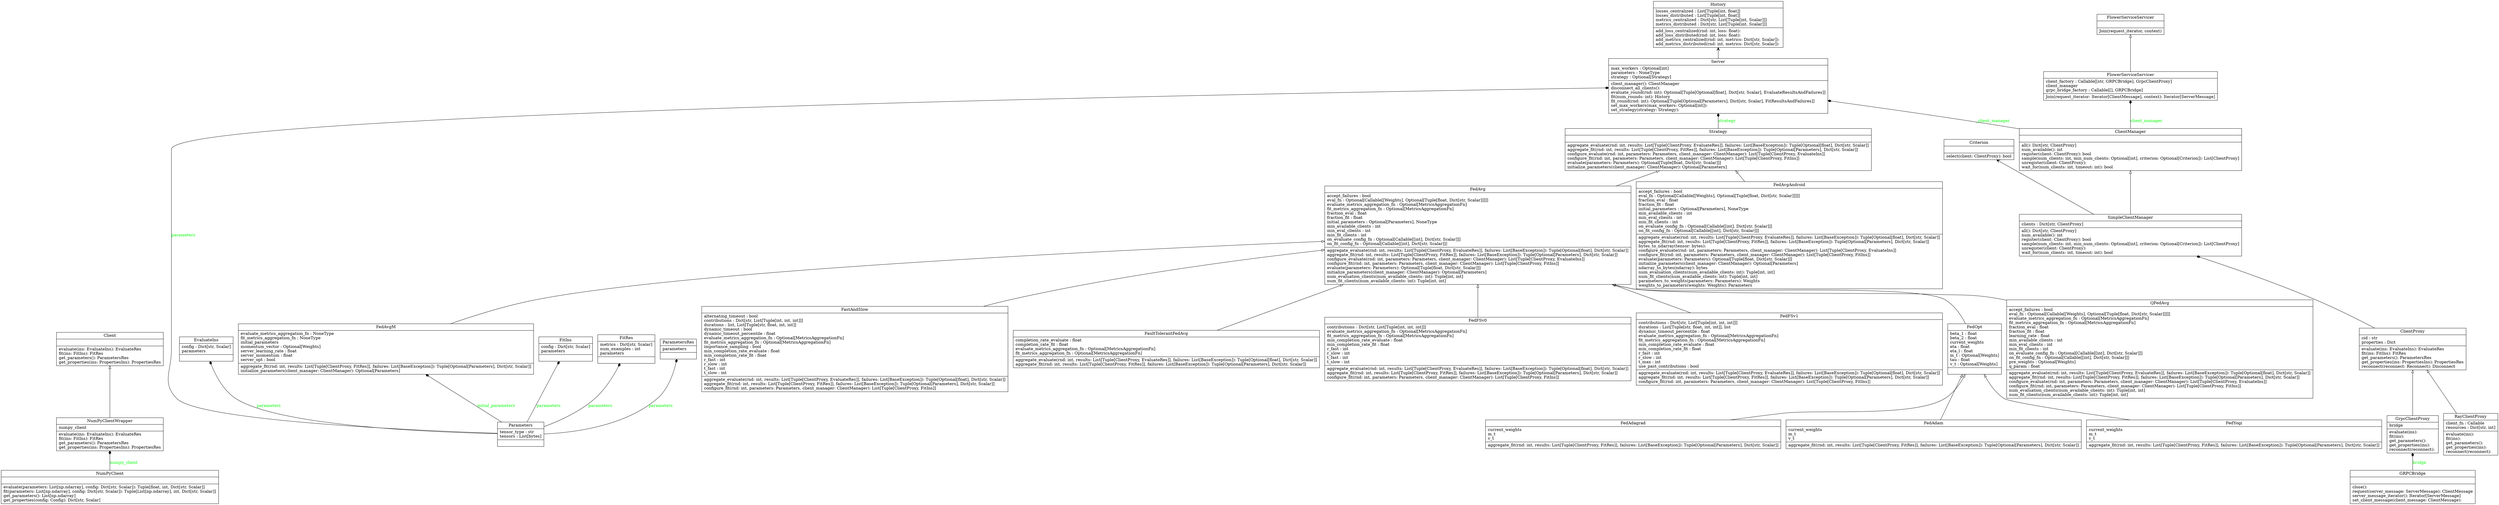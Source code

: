 digraph "classes" {
rankdir=BT
charset="utf-8"
"flwr.client.client.Client" [color="black", fontcolor="black", label="{Client|\l|evaluate(ins: EvaluateIns): EvaluateRes\lfit(ins: FitIns): FitRes\lget_parameters(): ParametersRes\lget_properties(ins: PropertiesIns): PropertiesRes\l}", shape="record", style="solid"];
"flwr.server.client_manager.ClientManager" [color="black", fontcolor="black", label="{ClientManager|\l|all(): Dict[str, ClientProxy]\lnum_available(): int\lregister(client: ClientProxy): bool\lsample(num_clients: int, min_num_clients: Optional[int], criterion: Optional[Criterion]): List[ClientProxy]\lunregister(client: ClientProxy): \lwait_for(num_clients: int, timeout: int): bool\l}", shape="record", style="solid"];
"flwr.server.client_proxy.ClientProxy" [color="black", fontcolor="black", label="{ClientProxy|cid : str\lproperties : Dict\l|evaluate(ins: EvaluateIns): EvaluateRes\lfit(ins: FitIns): FitRes\lget_parameters(): ParametersRes\lget_properties(ins: PropertiesIns): PropertiesRes\lreconnect(reconnect: Reconnect): Disconnect\l}", shape="record", style="solid"];
//"flwr.common.typing.Code" [color="black", fontcolor="black", label="{Code|name\l|}", shape="record", style="solid"];
"flwr.server.criterion.Criterion" [color="black", fontcolor="black", label="{Criterion|\l|select(client: ClientProxy): bool\l}", shape="record", style="solid"];
//"flwr.common.logger.CustomHTTPHandler" [color="black", fontcolor="black", label="{CustomHTTPHandler|identifier : str\l|mapLogRecord(record: LogRecord): Dict[str, Any]\l}", shape="record", style="solid"];
//"flwr.common.typing.Disconnect" [color="black", fontcolor="black", label="{Disconnect|reason : str\l|}", shape="record", style="solid"];
"flwr.common.typing.EvaluateIns" [color="black", fontcolor="black", label="{EvaluateIns|config : Dict[str, Scalar]\lparameters\l|}", shape="record", style="solid"];
//"flwr.common.typing.EvaluateRes" [color="black", fontcolor="black", label="{EvaluateRes|loss : float\lmetrics : Dict[str, Scalar]\lnum_examples : int\l|}", shape="record", style="solid"];
//"flwr.server.server_test.FailingClient" [color="black", fontcolor="black", label="{FailingClient|\l|evaluate(ins: EvaluateIns): EvaluateRes\lfit(ins: FitIns): FitRes\lget_parameters(): ParametersRes\lget_properties(ins: PropertiesIns): PropertiesRes\lreconnect(reconnect: Reconnect): Disconnect\l}", shape="record", style="solid"];
"flwr.server.strategy.fast_and_slow.FastAndSlow" [color="black", fontcolor="black", label="{FastAndSlow|alternating_timeout : bool\lcontributions : Dict[str, List[Tuple[int, int, int]]]\ldurations : list, List[Tuple[str, float, int, int]]\ldynamic_timeout : bool\ldynamic_timeout_percentile : float\levaluate_metrics_aggregation_fn : Optional[MetricsAggregationFn]\lfit_metrics_aggregation_fn : Optional[MetricsAggregationFn]\limportance_sampling : bool\lmin_completion_rate_evaluate : float\lmin_completion_rate_fit : float\lr_fast : int\lr_slow : int\lt_fast : int\lt_slow : int\l|aggregate_evaluate(rnd: int, results: List[Tuple[ClientProxy, EvaluateRes]], failures: List[BaseException]): Tuple[Optional[float], Dict[str, Scalar]]\laggregate_fit(rnd: int, results: List[Tuple[ClientProxy, FitRes]], failures: List[BaseException]): Tuple[Optional[Parameters], Dict[str, Scalar]]\lconfigure_fit(rnd: int, parameters: Parameters, client_manager: ClientManager): List[Tuple[ClientProxy, FitIns]]\l}", shape="record", style="solid"];
//"flwr.server.strategy.fast_and_slow_test.FastAndSlowTestCase" [color="black", fontcolor="black", label="{FastAndSlowTestCase|\l|test_fast_round(): \ltest_next_timeout_below_max(): \l}", shape="record", style="solid"];
"flwr.server.strategy.fault_tolerant_fedavg.FaultTolerantFedAvg" [color="black", fontcolor="black", label="{FaultTolerantFedAvg|completion_rate_evaluate : float\lcompletion_rate_fit : float\levaluate_metrics_aggregation_fn : Optional[MetricsAggregationFn]\lfit_metrics_aggregation_fn : Optional[MetricsAggregationFn]\l|aggregate_evaluate(rnd: int, results: List[Tuple[ClientProxy, EvaluateRes]], failures: List[BaseException]): Tuple[Optional[float], Dict[str, Scalar]]\laggregate_fit(rnd: int, results: List[Tuple[ClientProxy, FitRes]], failures: List[BaseException]): Tuple[Optional[Parameters], Dict[str, Scalar]]\l}", shape="record", style="solid"];
"flwr.server.strategy.fedadagrad.FedAdagrad" [color="black", fontcolor="black", label="{FedAdagrad|current_weights\lm_t\lv_t\l|aggregate_fit(rnd: int, results: List[Tuple[ClientProxy, FitRes]], failures: List[BaseException]): Tuple[Optional[Parameters], Dict[str, Scalar]]\l}", shape="record", style="solid"];
"flwr.server.strategy.fedadam.FedAdam" [color="black", fontcolor="black", label="{FedAdam|current_weights\lm_t\lv_t\l|aggregate_fit(rnd: int, results: List[Tuple[ClientProxy, FitRes]], failures: List[BaseException]): Tuple[Optional[Parameters], Dict[str, Scalar]]\l}", shape="record", style="solid"];
"flwr.server.strategy.fedavg.FedAvg" [color="black", fontcolor="black", label="{FedAvg|accept_failures : bool\leval_fn : Optional[Callable[[Weights], Optional[Tuple[float, Dict[str, Scalar]]]]]\levaluate_metrics_aggregation_fn : Optional[MetricsAggregationFn]\lfit_metrics_aggregation_fn : Optional[MetricsAggregationFn]\lfraction_eval : float\lfraction_fit : float\linitial_parameters : Optional[Parameters], NoneType\lmin_available_clients : int\lmin_eval_clients : int\lmin_fit_clients : int\lon_evaluate_config_fn : Optional[Callable[[int], Dict[str, Scalar]]]\lon_fit_config_fn : Optional[Callable[[int], Dict[str, Scalar]]]\l|aggregate_evaluate(rnd: int, results: List[Tuple[ClientProxy, EvaluateRes]], failures: List[BaseException]): Tuple[Optional[float], Dict[str, Scalar]]\laggregate_fit(rnd: int, results: List[Tuple[ClientProxy, FitRes]], failures: List[BaseException]): Tuple[Optional[Parameters], Dict[str, Scalar]]\lconfigure_evaluate(rnd: int, parameters: Parameters, client_manager: ClientManager): List[Tuple[ClientProxy, EvaluateIns]]\lconfigure_fit(rnd: int, parameters: Parameters, client_manager: ClientManager): List[Tuple[ClientProxy, FitIns]]\levaluate(parameters: Parameters): Optional[Tuple[float, Dict[str, Scalar]]]\linitialize_parameters(client_manager: ClientManager): Optional[Parameters]\lnum_evaluation_clients(num_available_clients: int): Tuple[int, int]\lnum_fit_clients(num_available_clients: int): Tuple[int, int]\l}", shape="record", style="solid"];
"flwr.server.strategy.fedavg_android.FedAvgAndroid" [color="black", fontcolor="black", label="{FedAvgAndroid|accept_failures : bool\leval_fn : Optional[Callable[[Weights], Optional[Tuple[float, Dict[str, Scalar]]]]]\lfraction_eval : float\lfraction_fit : float\linitial_parameters : Optional[Parameters], NoneType\lmin_available_clients : int\lmin_eval_clients : int\lmin_fit_clients : int\lon_evaluate_config_fn : Optional[Callable[[int], Dict[str, Scalar]]]\lon_fit_config_fn : Optional[Callable[[int], Dict[str, Scalar]]]\l|aggregate_evaluate(rnd: int, results: List[Tuple[ClientProxy, EvaluateRes]], failures: List[BaseException]): Tuple[Optional[float], Dict[str, Scalar]]\laggregate_fit(rnd: int, results: List[Tuple[ClientProxy, FitRes]], failures: List[BaseException]): Tuple[Optional[Parameters], Dict[str, Scalar]]\lbytes_to_ndarray(tensor: bytes): \lconfigure_evaluate(rnd: int, parameters: Parameters, client_manager: ClientManager): List[Tuple[ClientProxy, EvaluateIns]]\lconfigure_fit(rnd: int, parameters: Parameters, client_manager: ClientManager): List[Tuple[ClientProxy, FitIns]]\levaluate(parameters: Parameters): Optional[Tuple[float, Dict[str, Scalar]]]\linitialize_parameters(client_manager: ClientManager): Optional[Parameters]\lndarray_to_bytes(ndarray): bytes\lnum_evaluation_clients(num_available_clients: int): Tuple[int, int]\lnum_fit_clients(num_available_clients: int): Tuple[int, int]\lparameters_to_weights(parameters: Parameters): Weights\lweights_to_parameters(weights: Weights): Parameters\l}", shape="record", style="solid"];
"flwr.server.strategy.fedavgm.FedAvgM" [color="black", fontcolor="black", label="{FedAvgM|evaluate_metrics_aggregation_fn : NoneType\lfit_metrics_aggregation_fn : NoneType\linitial_parameters\lmomentum_vector : Optional[Weights]\lserver_learning_rate : float\lserver_momentum : float\lserver_opt : bool\l|aggregate_fit(rnd: int, results: List[Tuple[ClientProxy, FitRes]], failures: List[BaseException]): Tuple[Optional[Parameters], Dict[str, Scalar]]\linitialize_parameters(client_manager: ClientManager): Optional[Parameters]\l}", shape="record", style="solid"];
"flwr.server.strategy.fedfs_v0.FedFSv0" [color="black", fontcolor="black", label="{FedFSv0|contributions : Dict[str, List[Tuple[int, int, int]]]\levaluate_metrics_aggregation_fn : Optional[MetricsAggregationFn]\lfit_metrics_aggregation_fn : Optional[MetricsAggregationFn]\lmin_completion_rate_evaluate : float\lmin_completion_rate_fit : float\lr_fast : int\lr_slow : int\lt_fast : int\lt_slow : int\l|aggregate_evaluate(rnd: int, results: List[Tuple[ClientProxy, EvaluateRes]], failures: List[BaseException]): Tuple[Optional[float], Dict[str, Scalar]]\laggregate_fit(rnd: int, results: List[Tuple[ClientProxy, FitRes]], failures: List[BaseException]): Tuple[Optional[Parameters], Dict[str, Scalar]]\lconfigure_fit(rnd: int, parameters: Parameters, client_manager: ClientManager): List[Tuple[ClientProxy, FitIns]]\l}", shape="record", style="solid"];
"flwr.server.strategy.fedfs_v1.FedFSv1" [color="black", fontcolor="black", label="{FedFSv1|contributions : Dict[str, List[Tuple[int, int, int]]]\ldurations : List[Tuple[str, float, int, int]], list\ldynamic_timeout_percentile : float\levaluate_metrics_aggregation_fn : Optional[MetricsAggregationFn]\lfit_metrics_aggregation_fn : Optional[MetricsAggregationFn]\lmin_completion_rate_evaluate : float\lmin_completion_rate_fit : float\lr_fast : int\lr_slow : int\lt_max : int\luse_past_contributions : bool\l|aggregate_evaluate(rnd: int, results: List[Tuple[ClientProxy, EvaluateRes]], failures: List[BaseException]): Tuple[Optional[float], Dict[str, Scalar]]\laggregate_fit(rnd: int, results: List[Tuple[ClientProxy, FitRes]], failures: List[BaseException]): Tuple[Optional[Parameters], Dict[str, Scalar]]\lconfigure_fit(rnd: int, parameters: Parameters, client_manager: ClientManager): List[Tuple[ClientProxy, FitIns]]\l}", shape="record", style="solid"];
"flwr.server.strategy.fedopt.FedOpt" [color="black", fontcolor="black", label="{FedOpt|beta_1 : float\lbeta_2 : float\lcurrent_weights\leta : float\leta_l : float\lm_t : Optional[Weights]\ltau : float\lv_t : Optional[Weights]\l|}", shape="record", style="solid"];
"flwr.server.strategy.fedyogi.FedYogi" [color="black", fontcolor="black", label="{FedYogi|current_weights\lm_t\lv_t\l|aggregate_fit(rnd: int, results: List[Tuple[ClientProxy, FitRes]], failures: List[BaseException]): Tuple[Optional[Parameters], Dict[str, Scalar]]\l}", shape="record", style="solid"];
"flwr.common.typing.FitIns" [color="black", fontcolor="black", label="{FitIns|config : Dict[str, Scalar]\lparameters\l|}", shape="record", style="solid"];
"flwr.common.typing.FitRes" [color="black", fontcolor="black", label="{FitRes|metrics : Dict[str, Scalar]\lnum_examples : int\lparameters\l|}", shape="record", style="solid"];
//"flwr.client.grpc_client.message_handler_test.FlowerClientWithProps" [color="black", fontcolor="black", label="{FlowerClientWithProps|\l|evaluate(ins: EvaluateIns): EvaluateRes\lfit(ins: FitIns): FitRes\lget_parameters(): ParametersRes\lget_properties(ins: PropertiesIns): PropertiesRes\l}", shape="record", style="solid"];
//"flwr.client.grpc_client.message_handler_test.FlowerClientWithoutProps" [color="black", fontcolor="black", label="{FlowerClientWithoutProps|\l|evaluate(ins: EvaluateIns): EvaluateRes\lfit(ins: FitIns): FitRes\lget_parameters(): ParametersRes\l}", shape="record", style="solid"];
//"flwr.proto.transport_pb2_grpc.FlowerService" [color="black", fontcolor="black", label="{FlowerService|\l|Join(request_iterator, target, options, channel_credentials, call_credentials, insecure, compression, wait_for_ready, timeout, metadata)\l}", shape="record", style="solid"];
"flwr.server.grpc_server.flower_service_servicer.FlowerServiceServicer" [color="black", fontcolor="black", label="{FlowerServiceServicer|client_factory : Callable[[str, GRPCBridge], GrpcClientProxy]\lclient_manager\lgrpc_bridge_factory : Callable[[], GRPCBridge]\l|Join(request_iterator: Iterator[ClientMessage], context): Iterator[ServerMessage]\l}", shape="record", style="solid"];
"flwr.proto.transport_pb2_grpc.FlowerServiceServicer" [color="black", fontcolor="black", label="{FlowerServiceServicer|\l|Join(request_iterator, context)\l}", shape="record", style="solid"];
//"flwr.server.grpc_server.flower_service_servicer_test.FlowerServiceServicerTestCase" [color="black", fontcolor="black", label="{FlowerServiceServicerTestCase|client_factory_mock : MagicMock\lclient_manager_mock : MagicMock\lclient_messages\lclient_messages_iterator\lcontext_mock : MagicMock\lgrpc_bridge_factory_mock : MagicMock\lgrpc_bridge_mock : MagicMock\lgrpc_client_proxy_mock : MagicMock\lserver_messages\lserver_messages_iterator\l|setUp(): \ltest_join(): \ltest_register_client(): \l}", shape="record", style="solid"];
//"flwr.proto.transport_pb2_grpc.FlowerServiceStub" [color="black", fontcolor="black", label="{FlowerServiceStub|Join\l|}", shape="record", style="solid"];
"flwr.server.grpc_server.grpc_bridge.GRPCBridge" [color="black", fontcolor="black", label="{GRPCBridge|\l|close(): \lrequest(server_message: ServerMessage): ClientMessage\lserver_message_iterator(): Iterator[ServerMessage]\lset_client_message(client_message: ClientMessage): \l}", shape="record", style="solid"];
//"flwr.server.grpc_server.grpc_bridge.GRPCBridgeClosed" [color="black", fontcolor="red", label="{GRPCBridgeClosed|\l|}", shape="record", style="solid"];
"flwr.server.grpc_server.grpc_client_proxy.GrpcClientProxy" [color="black", fontcolor="black", label="{GrpcClientProxy|bridge\l|evaluate(ins): \lfit(ins): \lget_parameters(): \lget_properties(ins): \lreconnect(reconnect): \l}", shape="record", style="solid"];
//"flwr.server.grpc_server.grpc_client_proxy_test.GrpcClientProxyTestCase" [color="black", fontcolor="black", label="{GrpcClientProxyTestCase|bridge_mock : MagicMock\lbridge_mock_get_proprieties : MagicMock\l|setUp(): \ltest_evaluate(): \ltest_fit(): \ltest_get_parameters(): \ltest_get_properties(): \l}", shape="record", style="solid"];
"flwr.server.history.History" [color="black", fontcolor="black", label="{History|losses_centralized : List[Tuple[int, float]]\llosses_distributed : List[Tuple[int, float]]\lmetrics_centralized : Dict[str, List[Tuple[int, Scalar]]]\lmetrics_distributed : Dict[str, List[Tuple[int, Scalar]]]\l|add_loss_centralized(rnd: int, loss: float): \ladd_loss_distributed(rnd: int, loss: float): \ladd_metrics_centralized(rnd: int, metrics: Dict[str, Scalar]): \ladd_metrics_distributed(rnd: int, metrics: Dict[str, Scalar]): \l}", shape="record", style="solid"];
//"flwr.dataset.utils.common_test.ImageClassificationPartitionedTestCase" [color="black", fontcolor="black", label="{ImageClassificationPartitionedTestCase|ds : tuple\lnum_classes : int\lnum_samples : int\lnum_samples_per_class : int\l|setUp(): \ltest_assert_identity(): \ltest_combine_partitions(): \ltest_create_lda_partitions_alpha_near_zero(): \ltest_create_lda_partitions_elements(): \ltest_create_lda_partitions_elements_list_concentration(): \ltest_create_lda_partitions_elements_wrong_list_concentration(): \ltest_create_lda_partitions_imbalanced(): \ltest_create_lda_partitions_imbalanced_not_set(): \ltest_create_lda_partitions_large_alpha(): \ltest_create_lda_partitions_with_inf_alpha(): \ltest_exclude_classes_and_normalize(): \ltest_exclude_classes_and_normalize_positive_eps(): \ltest_exclude_classes_and_normalize_verify_dist_positive(): \ltest_exclude_classes_and_normalize_verify_dist_sum_one(): \ltest_exclude_classes_and_normalize_verify_distribution_and_exclude_dims(): \ltest_get_partitions_distributions(): \ltest_partition(): \ltest_sample_without_replacement(): \ltest_sample_without_replacement_large_sample(): \ltest_sample_without_replacement_updating_empty_list(): \ltest_shuffle(): \ltest_sort_by_label(): \ltest_sort_by_label_repeating(): \ltest_split_array(): \ltest_split_array_at_indices_not_increasing(): \ltest_split_array_at_indices_wrong_dtype(): \ltest_split_array_at_indices_wrong_initial_split(): \ltest_split_array_at_indices_wrong_num_dims(): \ltest_split_array_at_indices_wrong_split_max_index(): \ltest_split_at_fraction(): \l}", shape="record", style="solid"];
//"flwr.client.client_test.NotOverridingClient" [color="black", fontcolor="black", label="{NotOverridingClient|\l|evaluate(ins: EvaluateIns): EvaluateRes\lfit(ins: FitIns): FitRes\lget_parameters(): ParametersRes\l}", shape="record", style="solid"];
//"flwr.client.numpy_client_test.NotOverridingClient" [color="black", fontcolor="black", label="{NotOverridingClient|\l|evaluate(parameters: List[np.ndarray], config: Dict[str, Scalar]): Tuple[float, int, Dict[str, Scalar]]\lfit(parameters: List[np.ndarray], config: Dict[str, Scalar]): Tuple[List[np.ndarray], int, Dict[str, Scalar]]\lget_parameters(): List[np.ndarray]\l}", shape="record", style="solid"];
"flwr.client.numpy_client.NumPyClient" [color="black", fontcolor="black", label="{NumPyClient|\l|evaluate(parameters: List[np.ndarray], config: Dict[str, Scalar]): Tuple[float, int, Dict[str, Scalar]]\lfit(parameters: List[np.ndarray], config: Dict[str, Scalar]): Tuple[List[np.ndarray], int, Dict[str, Scalar]]\lget_parameters(): List[np.ndarray]\lget_properties(config: Config): Dict[str, Scalar]\l}", shape="record", style="solid"];
"flwr.client.numpy_client.NumPyClientWrapper" [color="black", fontcolor="black", label="{NumPyClientWrapper|numpy_client\l|evaluate(ins: EvaluateIns): EvaluateRes\lfit(ins: FitIns): FitRes\lget_parameters(): ParametersRes\lget_properties(ins: PropertiesIns): PropertiesRes\l}", shape="record", style="solid"];
//"flwr.client.client_test.OverridingClient" [color="black", fontcolor="black", label="{OverridingClient|\l|evaluate(ins: EvaluateIns): EvaluateRes\lfit(ins: FitIns): FitRes\lget_parameters(): ParametersRes\lget_properties(ins: PropertiesIns): PropertiesRes\l}", shape="record", style="solid"];
//"flwr.client.numpy_client_test.OverridingClient" [color="black", fontcolor="black", label="{OverridingClient|\l|evaluate(parameters: List[np.ndarray], config: Dict[str, Scalar]): Tuple[float, int, Dict[str, Scalar]]\lfit(parameters: List[np.ndarray], config: Dict[str, Scalar]): Tuple[List[np.ndarray], int, Dict[str, Scalar]]\lget_parameters(): List[np.ndarray]\lget_properties(config: Config): Properties\l}", shape="record", style="solid"];
"flwr.common.typing.Parameters" [color="black", fontcolor="black", label="{Parameters|tensor_type : str\ltensors : List[bytes]\l|}", shape="record", style="solid"];
"flwr.common.typing.ParametersRes" [color="black", fontcolor="black", label="{ParametersRes|parameters\l|}", shape="record", style="solid"];
//"flwr.common.typing.PropertiesIns" [color="black", fontcolor="black", label="{PropertiesIns|config : Dict\l|}", shape="record", style="solid"];
//"flwr.common.typing.PropertiesRes" [color="black", fontcolor="black", label="{PropertiesRes|properties : Dict\lstatus\l|}", shape="record", style="solid"];
"flwr.server.strategy.qfedavg.QFedAvg" [color="black", fontcolor="black", label="{QFedAvg|accept_failures : bool\leval_fn : Optional[Callable[[Weights], Optional[Tuple[float, Dict[str, Scalar]]]]]\levaluate_metrics_aggregation_fn : Optional[MetricsAggregationFn]\lfit_metrics_aggregation_fn : Optional[MetricsAggregationFn]\lfraction_eval : float\lfraction_fit : float\llearning_rate : float\lmin_available_clients : int\lmin_eval_clients : int\lmin_fit_clients : int\lon_evaluate_config_fn : Optional[Callable[[int], Dict[str, Scalar]]]\lon_fit_config_fn : Optional[Callable[[int], Dict[str, Scalar]]]\lpre_weights : Optional[Weights]\lq_param : float\l|aggregate_evaluate(rnd: int, results: List[Tuple[ClientProxy, EvaluateRes]], failures: List[BaseException]): Tuple[Optional[float], Dict[str, Scalar]]\laggregate_fit(rnd: int, results: List[Tuple[ClientProxy, FitRes]], failures: List[BaseException]): Tuple[Optional[Parameters], Dict[str, Scalar]]\lconfigure_evaluate(rnd: int, parameters: Parameters, client_manager: ClientManager): List[Tuple[ClientProxy, EvaluateIns]]\lconfigure_fit(rnd: int, parameters: Parameters, client_manager: ClientManager): List[Tuple[ClientProxy, FitIns]]\lnum_evaluation_clients(num_available_clients: int): Tuple[int, int]\lnum_fit_clients(num_available_clients: int): Tuple[int, int]\l}", shape="record", style="solid"];
"flwr.simulation.ray_transport.ray_client_proxy.RayClientProxy" [color="black", fontcolor="black", label="{RayClientProxy|client_fn : Callable\lresources : Dict[str, int]\l|evaluate(ins): \lfit(ins): \lget_parameters(): \lget_properties(ins): \lreconnect(reconnect): \l}", shape="record", style="solid"];
//"flwr.common.typing.Reconnect" [color="black", fontcolor="black", label="{Reconnect|seconds : Optional[int]\l|}", shape="record", style="solid"];
"flwr.server.server.Server" [color="black", fontcolor="black", label="{Server|max_workers : Optional[int]\lparameters : NoneType\lstrategy : Optional[Strategy]\l|client_manager(): ClientManager\ldisconnect_all_clients(): \levaluate_round(rnd: int): Optional[Tuple[Optional[float], Dict[str, Scalar], EvaluateResultsAndFailures]]\lfit(num_rounds: int): History\lfit_round(rnd: int): Optional[Tuple[Optional[Parameters], Dict[str, Scalar], FitResultsAndFailures]]\lset_max_workers(max_workers: Optional[int]): \lset_strategy(strategy: Strategy): \l}", shape="record", style="solid"];
"flwr.server.client_manager.SimpleClientManager" [color="black", fontcolor="black", label="{SimpleClientManager|clients : Dict[str, ClientProxy]\l|all(): Dict[str, ClientProxy]\lnum_available(): int\lregister(client: ClientProxy): bool\lsample(num_clients: int, min_num_clients: Optional[int], criterion: Optional[Criterion]): List[ClientProxy]\lunregister(client: ClientProxy): \lwait_for(num_clients: int, timeout: int): bool\l}", shape="record", style="solid"];
//"flwr.server.grpc_server.grpc_bridge.Status" [color="black", fontcolor="black", label="{Status|name\l|}", shape="record", style="solid"];
//"flwr.common.typing.Status" [color="black", fontcolor="black", label="{Status|code\lmessage : str\l|}", shape="record", style="solid"];
"flwr.server.strategy.strategy.Strategy" [color="black", fontcolor="black", label="{Strategy|\l|aggregate_evaluate(rnd: int, results: List[Tuple[ClientProxy, EvaluateRes]], failures: List[BaseException]): Tuple[Optional[float], Dict[str, Scalar]]\laggregate_fit(rnd: int, results: List[Tuple[ClientProxy, FitRes]], failures: List[BaseException]): Tuple[Optional[Parameters], Dict[str, Scalar]]\lconfigure_evaluate(rnd: int, parameters: Parameters, client_manager: ClientManager): List[Tuple[ClientProxy, EvaluateIns]]\lconfigure_fit(rnd: int, parameters: Parameters, client_manager: ClientManager): List[Tuple[ClientProxy, FitIns]]\levaluate(parameters: Parameters): Optional[Tuple[float, Dict[str, Scalar]]]\linitialize_parameters(client_manager: ClientManager): Optional[Parameters]\l}", shape="record", style="solid"];
//"flwr.server.server_test.SuccessClient" [color="black", fontcolor="black", label="{SuccessClient|\l|evaluate(ins: EvaluateIns): EvaluateRes\lfit(ins: FitIns): FitRes\lget_parameters(): ParametersRes\lget_properties(ins: PropertiesIns): PropertiesRes\lreconnect(reconnect: Reconnect): Disconnect\l}", shape="record", style="solid"];
//"flwr.server.utils.tensorboard.tensorboard.decorator.TBWrapper" [color="black", fontcolor="black", label="{TBWrapper|\l|aggregate_evaluate(rnd: int, results: List[Tuple[ClientProxy, EvaluateRes]], failures: List[BaseException]): Tuple[Optional[float], Dict[str, Scalar]]\l}", shape="record", style="solid"];
//"flwr.server.criterion_test.test_criterion_applied.TestCriterion" [color="black", fontcolor="black", label="{TestCriterion|\l|select(client: ClientProxy): bool\l}", shape="record", style="solid"];
//"flwr.client.grpc_client.message_handler.UnknownServerMessage" [color="black", fontcolor="red", label="{UnknownServerMessage|\l|}", shape="record", style="solid"];
//"flwr.client.client_test.NotOverridingClient" -> "flwr.client.client.Client" [arrowhead="empty", arrowtail="none"];
//"flwr.client.client_test.OverridingClient" -> "flwr.client.client.Client" [arrowhead="empty", arrowtail="none"];
//"flwr.client.grpc_client.message_handler_test.FlowerClientWithProps" -> "flwr.client.client.Client" [arrowhead="empty", arrowtail="none"];
//"flwr.client.grpc_client.message_handler_test.FlowerClientWithoutProps" -> "flwr.client.client.Client" [arrowhead="empty", arrowtail="none"];
"flwr.client.numpy_client.NumPyClientWrapper" -> "flwr.client.client.Client" [arrowhead="empty", arrowtail="none"];
//"flwr.client.numpy_client_test.NotOverridingClient" -> "flwr.client.numpy_client.NumPyClient" [arrowhead="empty", arrowtail="none"];
//"flwr.client.numpy_client_test.OverridingClient" -> "flwr.client.numpy_client.NumPyClient" [arrowhead="empty", arrowtail="none"];
"flwr.server.client_manager.SimpleClientManager" -> "flwr.server.client_manager.ClientManager" [arrowhead="empty", arrowtail="none"];
//"flwr.server.criterion_test.test_criterion_applied.TestCriterion" -> "flwr.server.criterion.Criterion" [arrowhead="empty", arrowtail="none"];
"flwr.server.grpc_server.flower_service_servicer.FlowerServiceServicer" -> "flwr.proto.transport_pb2_grpc.FlowerServiceServicer" [arrowhead="empty", arrowtail="none"];
"flwr.server.grpc_server.grpc_client_proxy.GrpcClientProxy" -> "flwr.server.client_proxy.ClientProxy" [arrowhead="empty", arrowtail="none"];
//"flwr.server.server_test.FailingClient" -> "flwr.server.client_proxy.ClientProxy" [arrowhead="empty", arrowtail="none"];
//"flwr.server.server_test.SuccessClient" -> "flwr.server.client_proxy.ClientProxy" [arrowhead="empty", arrowtail="none"];
"flwr.server.strategy.fast_and_slow.FastAndSlow" -> "flwr.server.strategy.fedavg.FedAvg" [arrowhead="empty", arrowtail="none"];
"flwr.server.strategy.fault_tolerant_fedavg.FaultTolerantFedAvg" -> "flwr.server.strategy.fedavg.FedAvg" [arrowhead="empty", arrowtail="none"];
"flwr.server.strategy.fedadagrad.FedAdagrad" -> "flwr.server.strategy.fedopt.FedOpt" [arrowhead="empty", arrowtail="none"];
"flwr.server.strategy.fedadam.FedAdam" -> "flwr.server.strategy.fedopt.FedOpt" [arrowhead="empty", arrowtail="none"];
"flwr.server.strategy.fedavg.FedAvg" -> "flwr.server.strategy.strategy.Strategy" [arrowhead="empty", arrowtail="none"];
"flwr.server.strategy.fedavg_android.FedAvgAndroid" -> "flwr.server.strategy.strategy.Strategy" [arrowhead="empty", arrowtail="none"];
"flwr.server.strategy.fedavgm.FedAvgM" -> "flwr.server.strategy.fedavg.FedAvg" [arrowhead="empty", arrowtail="none"];
"flwr.server.strategy.fedfs_v0.FedFSv0" -> "flwr.server.strategy.fedavg.FedAvg" [arrowhead="empty", arrowtail="none"];
"flwr.server.strategy.fedfs_v1.FedFSv1" -> "flwr.server.strategy.fedavg.FedAvg" [arrowhead="empty", arrowtail="none"];
"flwr.server.strategy.fedopt.FedOpt" -> "flwr.server.strategy.fedavg.FedAvg" [arrowhead="empty", arrowtail="none"];
"flwr.server.strategy.fedyogi.FedYogi" -> "flwr.server.strategy.fedopt.FedOpt" [arrowhead="empty", arrowtail="none"];
"flwr.server.strategy.qfedavg.QFedAvg" -> "flwr.server.strategy.fedavg.FedAvg" [arrowhead="empty", arrowtail="none"];
"flwr.simulation.ray_transport.ray_client_proxy.RayClientProxy" -> "flwr.server.client_proxy.ClientProxy" [arrowhead="empty", arrowtail="none"];
"flwr.client.numpy_client.NumPyClient" -> "flwr.client.numpy_client.NumPyClientWrapper" [arrowhead="diamond", arrowtail="none", fontcolor="green", label="numpy_client", style="solid"];
//"flwr.common.typing.Code" -> "flwr.common.typing.Status" [arrowhead="diamond", arrowtail="none", fontcolor="green", label="code", style="solid"];
"flwr.common.typing.Parameters" -> "flwr.common.typing.EvaluateIns" [arrowhead="diamond", arrowtail="none", fontcolor="green", label="parameters", style="solid"];
"flwr.common.typing.Parameters" -> "flwr.common.typing.FitIns" [arrowhead="diamond", arrowtail="none", fontcolor="green", label="parameters", style="solid"];
"flwr.common.typing.Parameters" -> "flwr.common.typing.FitRes" [arrowhead="diamond", arrowtail="none", fontcolor="green", label="parameters", style="solid"];
"flwr.common.typing.Parameters" -> "flwr.common.typing.ParametersRes" [arrowhead="diamond", arrowtail="none", fontcolor="green", label="parameters", style="solid"];
"flwr.common.typing.Parameters" -> "flwr.server.server.Server" [arrowhead="diamond", arrowtail="none", fontcolor="green", label="parameters", style="solid"];
"flwr.common.typing.Parameters" -> "flwr.server.strategy.fedavgm.FedAvgM" [arrowhead="diamond", arrowtail="none", fontcolor="green", label="initial_parameters", style="solid"];
//"flwr.common.typing.Status" -> "flwr.common.typing.PropertiesRes" [arrowhead="diamond", arrowtail="none", fontcolor="green", label="status", style="solid"];
"flwr.server.client_manager.ClientManager" -> "flwr.server.grpc_server.flower_service_servicer.FlowerServiceServicer" [arrowhead="diamond", arrowtail="none", fontcolor="green", label="client_manager", style="solid"];
"flwr.server.client_manager.ClientManager" -> "flwr.server.server.Server" [arrowhead="diamond", arrowtail="none", fontcolor="green", label="_client_manager", style="solid"];
"flwr.server.grpc_server.grpc_bridge.GRPCBridge" -> "flwr.server.grpc_server.grpc_client_proxy.GrpcClientProxy" [arrowhead="diamond", arrowtail="none", fontcolor="green", label="bridge", style="solid"];
"flwr.server.strategy.strategy.Strategy" -> "flwr.server.server.Server" [arrowhead="diamond", arrowtail="none", fontcolor="green", label="strategy", style="solid"];
"flwr.server.server.Server" -> "flwr.server.history.History" [arrowhead="vee"]
"flwr.server.client_manager.SimpleClientManager" -> "flwr.server.criterion.Criterion" [arrowhead="vee"]
"flwr.server.client_proxy.ClientProxy" -> "flwr.server.client_manager.SimpleClientManager" [arrowhead="diamond"]
}

